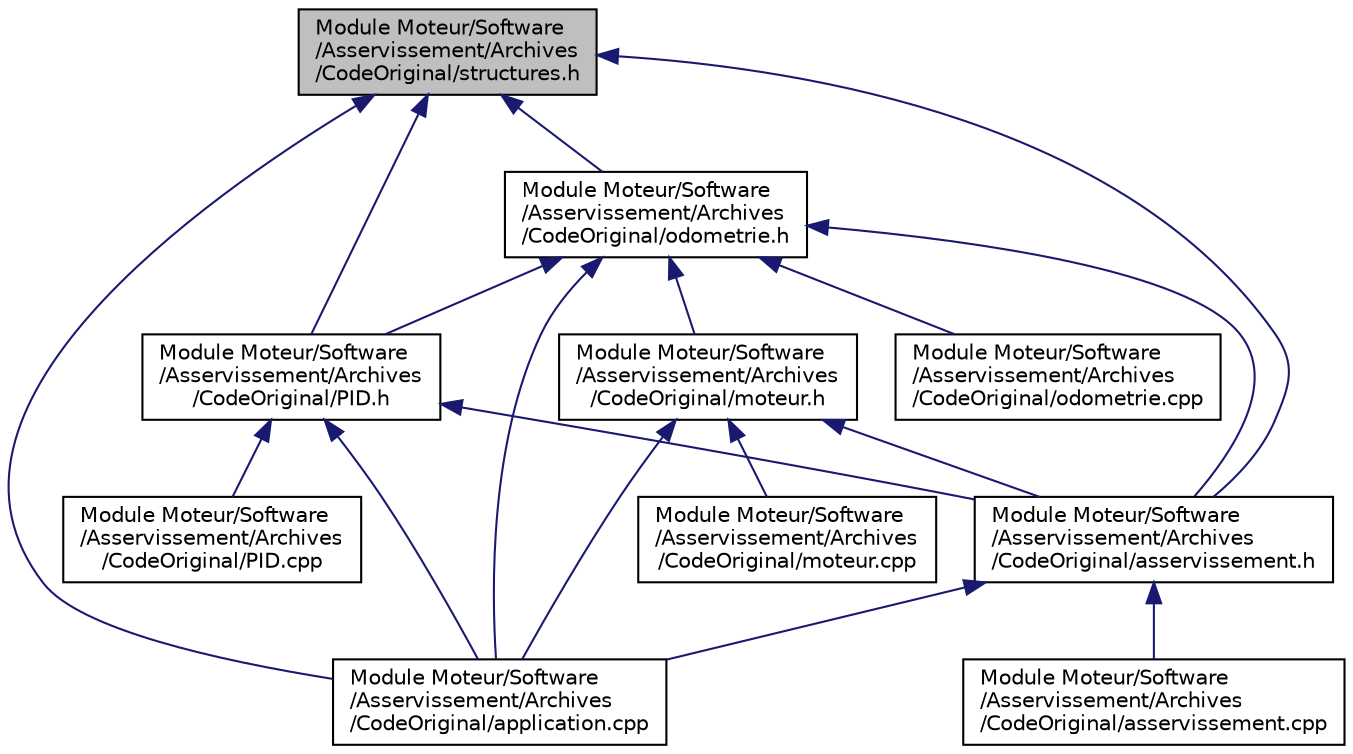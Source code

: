 digraph "Module Moteur/Software/Asservissement/Archives/CodeOriginal/structures.h"
{
  edge [fontname="Helvetica",fontsize="10",labelfontname="Helvetica",labelfontsize="10"];
  node [fontname="Helvetica",fontsize="10",shape=record];
  Node1 [label="Module Moteur/Software\l/Asservissement/Archives\l/CodeOriginal/structures.h",height=0.2,width=0.4,color="black", fillcolor="grey75", style="filled" fontcolor="black"];
  Node1 -> Node2 [dir="back",color="midnightblue",fontsize="10",style="solid",fontname="Helvetica"];
  Node2 [label="Module Moteur/Software\l/Asservissement/Archives\l/CodeOriginal/application.cpp",height=0.2,width=0.4,color="black", fillcolor="white", style="filled",URL="$application_8cpp.html",tooltip="Tinker application. "];
  Node1 -> Node3 [dir="back",color="midnightblue",fontsize="10",style="solid",fontname="Helvetica"];
  Node3 [label="Module Moteur/Software\l/Asservissement/Archives\l/CodeOriginal/odometrie.h",height=0.2,width=0.4,color="black", fillcolor="white", style="filled",URL="$_code_original_2odometrie_8h.html"];
  Node3 -> Node2 [dir="back",color="midnightblue",fontsize="10",style="solid",fontname="Helvetica"];
  Node3 -> Node4 [dir="back",color="midnightblue",fontsize="10",style="solid",fontname="Helvetica"];
  Node4 [label="Module Moteur/Software\l/Asservissement/Archives\l/CodeOriginal/PID.h",height=0.2,width=0.4,color="black", fillcolor="white", style="filled",URL="$_code_original_2_p_i_d_8h.html"];
  Node4 -> Node2 [dir="back",color="midnightblue",fontsize="10",style="solid",fontname="Helvetica"];
  Node4 -> Node5 [dir="back",color="midnightblue",fontsize="10",style="solid",fontname="Helvetica"];
  Node5 [label="Module Moteur/Software\l/Asservissement/Archives\l/CodeOriginal/asservissement.h",height=0.2,width=0.4,color="black", fillcolor="white", style="filled",URL="$_code_original_2asservissement_8h.html"];
  Node5 -> Node2 [dir="back",color="midnightblue",fontsize="10",style="solid",fontname="Helvetica"];
  Node5 -> Node6 [dir="back",color="midnightblue",fontsize="10",style="solid",fontname="Helvetica"];
  Node6 [label="Module Moteur/Software\l/Asservissement/Archives\l/CodeOriginal/asservissement.cpp",height=0.2,width=0.4,color="black", fillcolor="white", style="filled",URL="$_code_original_2asservissement_8cpp.html"];
  Node4 -> Node7 [dir="back",color="midnightblue",fontsize="10",style="solid",fontname="Helvetica"];
  Node7 [label="Module Moteur/Software\l/Asservissement/Archives\l/CodeOriginal/PID.cpp",height=0.2,width=0.4,color="black", fillcolor="white", style="filled",URL="$_code_original_2_p_i_d_8cpp.html"];
  Node3 -> Node8 [dir="back",color="midnightblue",fontsize="10",style="solid",fontname="Helvetica"];
  Node8 [label="Module Moteur/Software\l/Asservissement/Archives\l/CodeOriginal/moteur.h",height=0.2,width=0.4,color="black", fillcolor="white", style="filled",URL="$_code_original_2moteur_8h.html"];
  Node8 -> Node2 [dir="back",color="midnightblue",fontsize="10",style="solid",fontname="Helvetica"];
  Node8 -> Node5 [dir="back",color="midnightblue",fontsize="10",style="solid",fontname="Helvetica"];
  Node8 -> Node9 [dir="back",color="midnightblue",fontsize="10",style="solid",fontname="Helvetica"];
  Node9 [label="Module Moteur/Software\l/Asservissement/Archives\l/CodeOriginal/moteur.cpp",height=0.2,width=0.4,color="black", fillcolor="white", style="filled",URL="$_code_original_2moteur_8cpp.html"];
  Node3 -> Node5 [dir="back",color="midnightblue",fontsize="10",style="solid",fontname="Helvetica"];
  Node3 -> Node10 [dir="back",color="midnightblue",fontsize="10",style="solid",fontname="Helvetica"];
  Node10 [label="Module Moteur/Software\l/Asservissement/Archives\l/CodeOriginal/odometrie.cpp",height=0.2,width=0.4,color="black", fillcolor="white", style="filled",URL="$_code_original_2odometrie_8cpp.html"];
  Node1 -> Node4 [dir="back",color="midnightblue",fontsize="10",style="solid",fontname="Helvetica"];
  Node1 -> Node5 [dir="back",color="midnightblue",fontsize="10",style="solid",fontname="Helvetica"];
}
